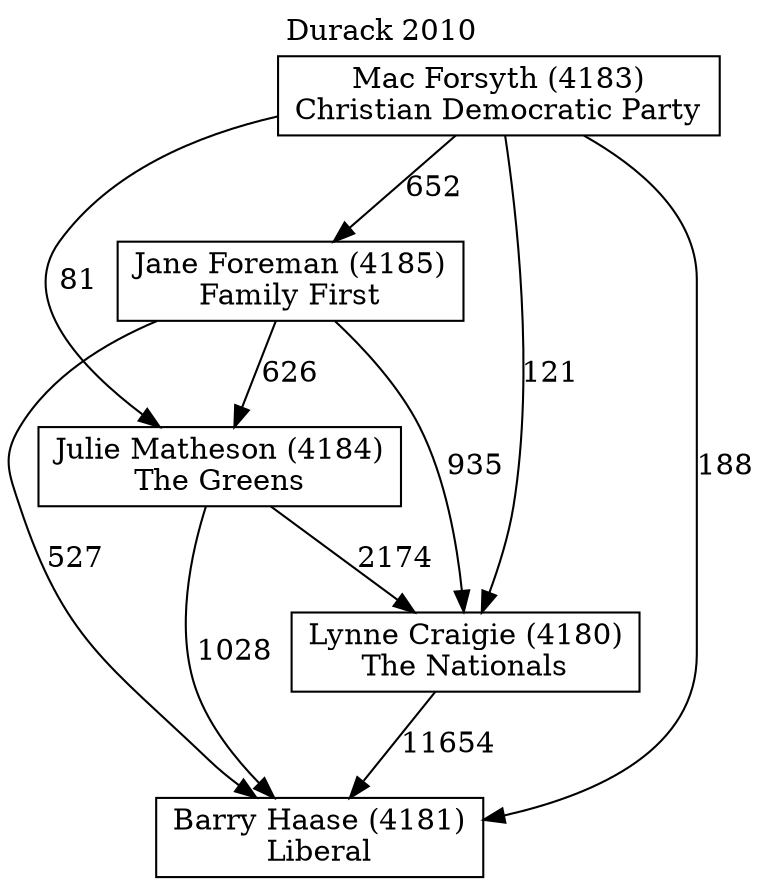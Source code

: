// House preference flow
digraph "Barry Haase (4181)_Durack_2010" {
	graph [label="Durack 2010" labelloc=t mclimit=10]
	node [shape=box]
	"Barry Haase (4181)" [label="Barry Haase (4181)
Liberal"]
	"Lynne Craigie (4180)" [label="Lynne Craigie (4180)
The Nationals"]
	"Julie Matheson (4184)" [label="Julie Matheson (4184)
The Greens"]
	"Jane Foreman (4185)" [label="Jane Foreman (4185)
Family First"]
	"Mac Forsyth (4183)" [label="Mac Forsyth (4183)
Christian Democratic Party"]
	"Lynne Craigie (4180)" -> "Barry Haase (4181)" [label=11654]
	"Julie Matheson (4184)" -> "Lynne Craigie (4180)" [label=2174]
	"Jane Foreman (4185)" -> "Julie Matheson (4184)" [label=626]
	"Mac Forsyth (4183)" -> "Jane Foreman (4185)" [label=652]
	"Julie Matheson (4184)" -> "Barry Haase (4181)" [label=1028]
	"Jane Foreman (4185)" -> "Barry Haase (4181)" [label=527]
	"Mac Forsyth (4183)" -> "Barry Haase (4181)" [label=188]
	"Mac Forsyth (4183)" -> "Julie Matheson (4184)" [label=81]
	"Jane Foreman (4185)" -> "Lynne Craigie (4180)" [label=935]
	"Mac Forsyth (4183)" -> "Lynne Craigie (4180)" [label=121]
}
